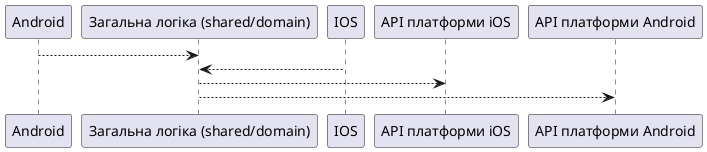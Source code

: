 @startuml
skinparam activity {
  BackgroundColor<< Coral >> Coral
  BackgroundColor<< Blue >> LightBlue
  BackgroundColor<< Green >> LightGreen
}

"Android" --> "Загальна логіка (shared/domain)" << Coral >>
"IOS" --> "Загальна логіка (shared/domain)" << Coral >>
"Загальна логіка (shared/domain)" --> "API платформи iOS" << Blue >>
"Загальна логіка (shared/domain)" --> "API платформи Android" << Blue >>
@enduml
